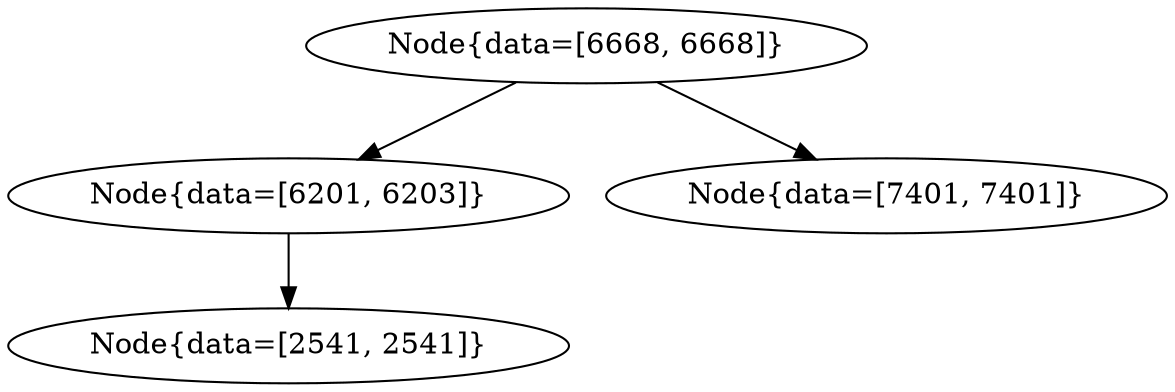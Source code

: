 digraph G{
1353336879 [label="Node{data=[6668, 6668]}"]
1353336879 -> 674584395
674584395 [label="Node{data=[6201, 6203]}"]
674584395 -> 1677508469
1677508469 [label="Node{data=[2541, 2541]}"]
1353336879 -> 1715296749
1715296749 [label="Node{data=[7401, 7401]}"]
}